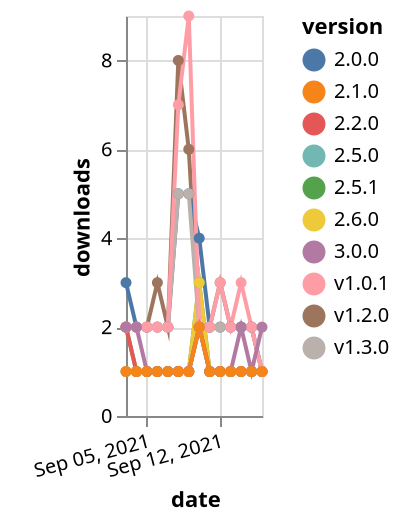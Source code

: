 {"$schema": "https://vega.github.io/schema/vega-lite/v5.json", "description": "A simple bar chart with embedded data.", "data": {"values": [{"date": "2021-09-03", "total": 4766, "delta": 2, "version": "v1.2.0"}, {"date": "2021-09-04", "total": 4768, "delta": 2, "version": "v1.2.0"}, {"date": "2021-09-05", "total": 4770, "delta": 2, "version": "v1.2.0"}, {"date": "2021-09-06", "total": 4773, "delta": 3, "version": "v1.2.0"}, {"date": "2021-09-07", "total": 4775, "delta": 2, "version": "v1.2.0"}, {"date": "2021-09-08", "total": 4783, "delta": 8, "version": "v1.2.0"}, {"date": "2021-09-09", "total": 4789, "delta": 6, "version": "v1.2.0"}, {"date": "2021-09-10", "total": 4791, "delta": 2, "version": "v1.2.0"}, {"date": "2021-09-11", "total": 4793, "delta": 2, "version": "v1.2.0"}, {"date": "2021-09-12", "total": 4796, "delta": 3, "version": "v1.2.0"}, {"date": "2021-09-13", "total": 4798, "delta": 2, "version": "v1.2.0"}, {"date": "2021-09-14", "total": 4800, "delta": 2, "version": "v1.2.0"}, {"date": "2021-09-15", "total": 4802, "delta": 2, "version": "v1.2.0"}, {"date": "2021-09-16", "total": 4803, "delta": 1, "version": "v1.2.0"}, {"date": "2021-09-03", "total": 250, "delta": 2, "version": "2.5.1"}, {"date": "2021-09-04", "total": 251, "delta": 1, "version": "2.5.1"}, {"date": "2021-09-05", "total": 252, "delta": 1, "version": "2.5.1"}, {"date": "2021-09-06", "total": 253, "delta": 1, "version": "2.5.1"}, {"date": "2021-09-07", "total": 254, "delta": 1, "version": "2.5.1"}, {"date": "2021-09-08", "total": 255, "delta": 1, "version": "2.5.1"}, {"date": "2021-09-09", "total": 256, "delta": 1, "version": "2.5.1"}, {"date": "2021-09-10", "total": 259, "delta": 3, "version": "2.5.1"}, {"date": "2021-09-11", "total": 260, "delta": 1, "version": "2.5.1"}, {"date": "2021-09-12", "total": 261, "delta": 1, "version": "2.5.1"}, {"date": "2021-09-13", "total": 262, "delta": 1, "version": "2.5.1"}, {"date": "2021-09-14", "total": 263, "delta": 1, "version": "2.5.1"}, {"date": "2021-09-15", "total": 264, "delta": 1, "version": "2.5.1"}, {"date": "2021-09-16", "total": 265, "delta": 1, "version": "2.5.1"}, {"date": "2021-09-03", "total": 232, "delta": 1, "version": "2.6.0"}, {"date": "2021-09-04", "total": 233, "delta": 1, "version": "2.6.0"}, {"date": "2021-09-05", "total": 234, "delta": 1, "version": "2.6.0"}, {"date": "2021-09-06", "total": 235, "delta": 1, "version": "2.6.0"}, {"date": "2021-09-07", "total": 236, "delta": 1, "version": "2.6.0"}, {"date": "2021-09-08", "total": 237, "delta": 1, "version": "2.6.0"}, {"date": "2021-09-09", "total": 238, "delta": 1, "version": "2.6.0"}, {"date": "2021-09-10", "total": 241, "delta": 3, "version": "2.6.0"}, {"date": "2021-09-11", "total": 242, "delta": 1, "version": "2.6.0"}, {"date": "2021-09-12", "total": 243, "delta": 1, "version": "2.6.0"}, {"date": "2021-09-13", "total": 244, "delta": 1, "version": "2.6.0"}, {"date": "2021-09-14", "total": 245, "delta": 1, "version": "2.6.0"}, {"date": "2021-09-15", "total": 246, "delta": 1, "version": "2.6.0"}, {"date": "2021-09-16", "total": 247, "delta": 1, "version": "2.6.0"}, {"date": "2021-09-03", "total": 165, "delta": 1, "version": "2.5.0"}, {"date": "2021-09-04", "total": 166, "delta": 1, "version": "2.5.0"}, {"date": "2021-09-05", "total": 167, "delta": 1, "version": "2.5.0"}, {"date": "2021-09-06", "total": 168, "delta": 1, "version": "2.5.0"}, {"date": "2021-09-07", "total": 169, "delta": 1, "version": "2.5.0"}, {"date": "2021-09-08", "total": 170, "delta": 1, "version": "2.5.0"}, {"date": "2021-09-09", "total": 171, "delta": 1, "version": "2.5.0"}, {"date": "2021-09-10", "total": 173, "delta": 2, "version": "2.5.0"}, {"date": "2021-09-11", "total": 174, "delta": 1, "version": "2.5.0"}, {"date": "2021-09-12", "total": 175, "delta": 1, "version": "2.5.0"}, {"date": "2021-09-13", "total": 176, "delta": 1, "version": "2.5.0"}, {"date": "2021-09-14", "total": 177, "delta": 1, "version": "2.5.0"}, {"date": "2021-09-15", "total": 178, "delta": 1, "version": "2.5.0"}, {"date": "2021-09-16", "total": 179, "delta": 1, "version": "2.5.0"}, {"date": "2021-09-03", "total": 2960, "delta": 3, "version": "2.0.0"}, {"date": "2021-09-04", "total": 2962, "delta": 2, "version": "2.0.0"}, {"date": "2021-09-05", "total": 2964, "delta": 2, "version": "2.0.0"}, {"date": "2021-09-06", "total": 2966, "delta": 2, "version": "2.0.0"}, {"date": "2021-09-07", "total": 2968, "delta": 2, "version": "2.0.0"}, {"date": "2021-09-08", "total": 2973, "delta": 5, "version": "2.0.0"}, {"date": "2021-09-09", "total": 2978, "delta": 5, "version": "2.0.0"}, {"date": "2021-09-10", "total": 2982, "delta": 4, "version": "2.0.0"}, {"date": "2021-09-11", "total": 2984, "delta": 2, "version": "2.0.0"}, {"date": "2021-09-12", "total": 2986, "delta": 2, "version": "2.0.0"}, {"date": "2021-09-13", "total": 2988, "delta": 2, "version": "2.0.0"}, {"date": "2021-09-14", "total": 2990, "delta": 2, "version": "2.0.0"}, {"date": "2021-09-15", "total": 2992, "delta": 2, "version": "2.0.0"}, {"date": "2021-09-16", "total": 2993, "delta": 1, "version": "2.0.0"}, {"date": "2021-09-03", "total": 2695, "delta": 2, "version": "v1.3.0"}, {"date": "2021-09-04", "total": 2697, "delta": 2, "version": "v1.3.0"}, {"date": "2021-09-05", "total": 2699, "delta": 2, "version": "v1.3.0"}, {"date": "2021-09-06", "total": 2701, "delta": 2, "version": "v1.3.0"}, {"date": "2021-09-07", "total": 2703, "delta": 2, "version": "v1.3.0"}, {"date": "2021-09-08", "total": 2708, "delta": 5, "version": "v1.3.0"}, {"date": "2021-09-09", "total": 2713, "delta": 5, "version": "v1.3.0"}, {"date": "2021-09-10", "total": 2715, "delta": 2, "version": "v1.3.0"}, {"date": "2021-09-11", "total": 2717, "delta": 2, "version": "v1.3.0"}, {"date": "2021-09-12", "total": 2719, "delta": 2, "version": "v1.3.0"}, {"date": "2021-09-13", "total": 2721, "delta": 2, "version": "v1.3.0"}, {"date": "2021-09-14", "total": 2723, "delta": 2, "version": "v1.3.0"}, {"date": "2021-09-15", "total": 2725, "delta": 2, "version": "v1.3.0"}, {"date": "2021-09-16", "total": 2726, "delta": 1, "version": "v1.3.0"}, {"date": "2021-09-03", "total": 328, "delta": 2, "version": "2.2.0"}, {"date": "2021-09-04", "total": 329, "delta": 1, "version": "2.2.0"}, {"date": "2021-09-05", "total": 330, "delta": 1, "version": "2.2.0"}, {"date": "2021-09-06", "total": 331, "delta": 1, "version": "2.2.0"}, {"date": "2021-09-07", "total": 332, "delta": 1, "version": "2.2.0"}, {"date": "2021-09-08", "total": 333, "delta": 1, "version": "2.2.0"}, {"date": "2021-09-09", "total": 334, "delta": 1, "version": "2.2.0"}, {"date": "2021-09-10", "total": 336, "delta": 2, "version": "2.2.0"}, {"date": "2021-09-11", "total": 337, "delta": 1, "version": "2.2.0"}, {"date": "2021-09-12", "total": 338, "delta": 1, "version": "2.2.0"}, {"date": "2021-09-13", "total": 339, "delta": 1, "version": "2.2.0"}, {"date": "2021-09-14", "total": 340, "delta": 1, "version": "2.2.0"}, {"date": "2021-09-15", "total": 341, "delta": 1, "version": "2.2.0"}, {"date": "2021-09-16", "total": 342, "delta": 1, "version": "2.2.0"}, {"date": "2021-09-03", "total": 5156, "delta": 2, "version": "v1.0.1"}, {"date": "2021-09-04", "total": 5158, "delta": 2, "version": "v1.0.1"}, {"date": "2021-09-05", "total": 5160, "delta": 2, "version": "v1.0.1"}, {"date": "2021-09-06", "total": 5162, "delta": 2, "version": "v1.0.1"}, {"date": "2021-09-07", "total": 5164, "delta": 2, "version": "v1.0.1"}, {"date": "2021-09-08", "total": 5171, "delta": 7, "version": "v1.0.1"}, {"date": "2021-09-09", "total": 5180, "delta": 9, "version": "v1.0.1"}, {"date": "2021-09-10", "total": 5182, "delta": 2, "version": "v1.0.1"}, {"date": "2021-09-11", "total": 5184, "delta": 2, "version": "v1.0.1"}, {"date": "2021-09-12", "total": 5187, "delta": 3, "version": "v1.0.1"}, {"date": "2021-09-13", "total": 5189, "delta": 2, "version": "v1.0.1"}, {"date": "2021-09-14", "total": 5192, "delta": 3, "version": "v1.0.1"}, {"date": "2021-09-15", "total": 5194, "delta": 2, "version": "v1.0.1"}, {"date": "2021-09-16", "total": 5195, "delta": 1, "version": "v1.0.1"}, {"date": "2021-09-03", "total": 158, "delta": 2, "version": "3.0.0"}, {"date": "2021-09-04", "total": 160, "delta": 2, "version": "3.0.0"}, {"date": "2021-09-05", "total": 161, "delta": 1, "version": "3.0.0"}, {"date": "2021-09-06", "total": 162, "delta": 1, "version": "3.0.0"}, {"date": "2021-09-07", "total": 163, "delta": 1, "version": "3.0.0"}, {"date": "2021-09-08", "total": 164, "delta": 1, "version": "3.0.0"}, {"date": "2021-09-09", "total": 165, "delta": 1, "version": "3.0.0"}, {"date": "2021-09-10", "total": 167, "delta": 2, "version": "3.0.0"}, {"date": "2021-09-11", "total": 168, "delta": 1, "version": "3.0.0"}, {"date": "2021-09-12", "total": 169, "delta": 1, "version": "3.0.0"}, {"date": "2021-09-13", "total": 170, "delta": 1, "version": "3.0.0"}, {"date": "2021-09-14", "total": 172, "delta": 2, "version": "3.0.0"}, {"date": "2021-09-15", "total": 173, "delta": 1, "version": "3.0.0"}, {"date": "2021-09-16", "total": 175, "delta": 2, "version": "3.0.0"}, {"date": "2021-09-03", "total": 249, "delta": 1, "version": "2.1.0"}, {"date": "2021-09-04", "total": 250, "delta": 1, "version": "2.1.0"}, {"date": "2021-09-05", "total": 251, "delta": 1, "version": "2.1.0"}, {"date": "2021-09-06", "total": 252, "delta": 1, "version": "2.1.0"}, {"date": "2021-09-07", "total": 253, "delta": 1, "version": "2.1.0"}, {"date": "2021-09-08", "total": 254, "delta": 1, "version": "2.1.0"}, {"date": "2021-09-09", "total": 255, "delta": 1, "version": "2.1.0"}, {"date": "2021-09-10", "total": 257, "delta": 2, "version": "2.1.0"}, {"date": "2021-09-11", "total": 258, "delta": 1, "version": "2.1.0"}, {"date": "2021-09-12", "total": 259, "delta": 1, "version": "2.1.0"}, {"date": "2021-09-13", "total": 260, "delta": 1, "version": "2.1.0"}, {"date": "2021-09-14", "total": 261, "delta": 1, "version": "2.1.0"}, {"date": "2021-09-15", "total": 262, "delta": 1, "version": "2.1.0"}, {"date": "2021-09-16", "total": 263, "delta": 1, "version": "2.1.0"}]}, "width": "container", "mark": {"type": "line", "point": {"filled": true}}, "encoding": {"x": {"field": "date", "type": "temporal", "timeUnit": "yearmonthdate", "title": "date", "axis": {"labelAngle": -15}}, "y": {"field": "delta", "type": "quantitative", "title": "downloads"}, "color": {"field": "version", "type": "nominal"}, "tooltip": {"field": "delta"}}}